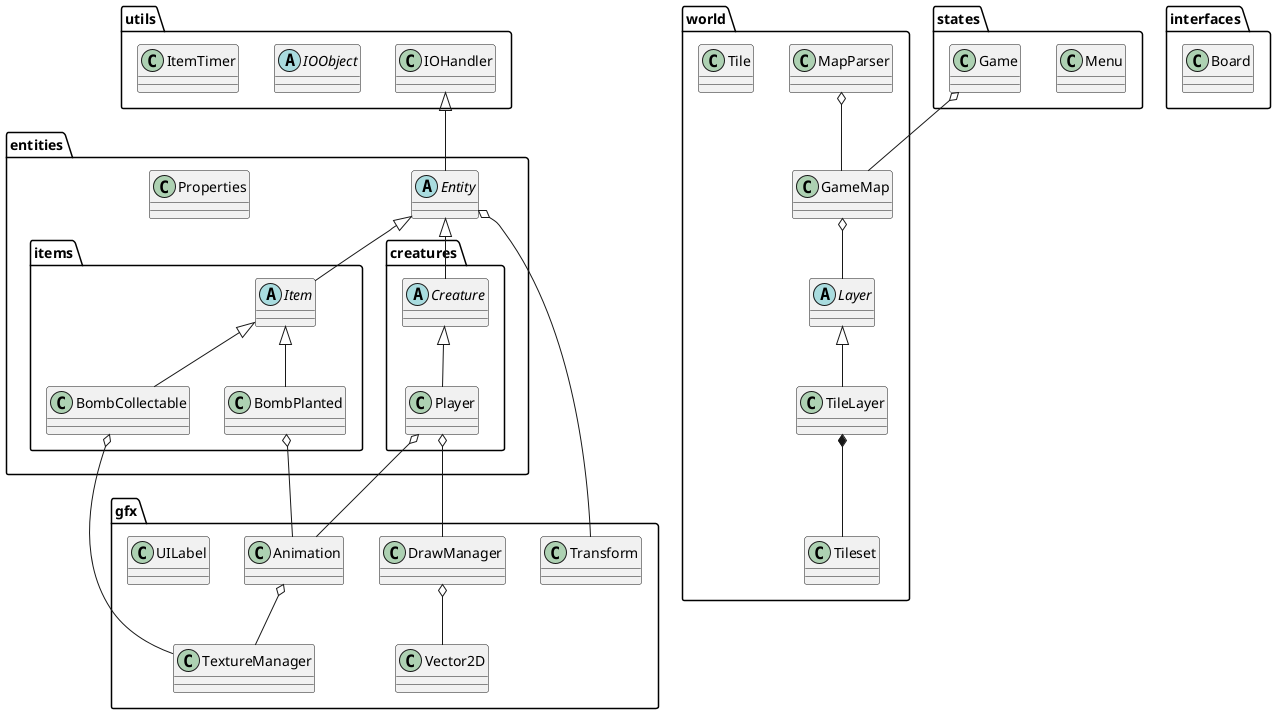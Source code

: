 @startuml
/' Objects '/
abstract class entities.Entity {
}

abstract class entities.items.Item {
}

class entities.items.BombCollectable {
}


class entities.items.BombPlanted {
}


abstract class entities.creatures.Creature {
}

class entities.creatures.Player {
}

class gfx.Animation {
}


class gfx.DrawManager {
}

abstract class world.Layer {
}


class world.MapParser {
}


class states.Menu {
}

class gfx.TextureManager {
}


class gfx.Transform {
}


class gfx.Vector2D {
}

class entities.Properties {
}

class states.Game {
}

class interfaces.Board {
}


class world.GameMap {
}

class gfx.UILabel {
}

class world.Tile {
}


class world.TileLayer {
}

class world.Tileset {
}

class utils.IOHandler {
}


abstract class utils.IOObject {
}

class utils.ItemTimer {
}

/' Inheritance relationships '/

.entities.creatures.Creature <|-- .entities.creatures.Player


.entities.Entity <|-- .entities.creatures.Creature


.entities.Entity <|-- .entities.items.Item


.utils.IOHandler <|-- .entities.Entity


.entities.items.Item <|-- .entities.items.BombCollectable


.entities.items.Item <|-- .entities.items.BombPlanted


.world.Layer <|-- .world.TileLayer

/' Aggregation relationships '/


.entities.items.BombCollectable o-- .gfx.TextureManager


.entities.items.BombPlanted o-- .gfx.Animation


.gfx.DrawManager o-- .gfx.Vector2D


.entities.Entity o-- .gfx.Transform


.states.Game o-- .world.GameMap


.world.GameMap o-- .world.Layer


.world.MapParser o-- .world.GameMap


.entities.creatures.Player o-- .gfx.Animation


.entities.creatures.Player o-- .gfx.DrawManager


.gfx.Animation o-- .gfx.TextureManager


.world.TileLayer *-- .world.Tileset


/' Nested objects '/


@enduml
